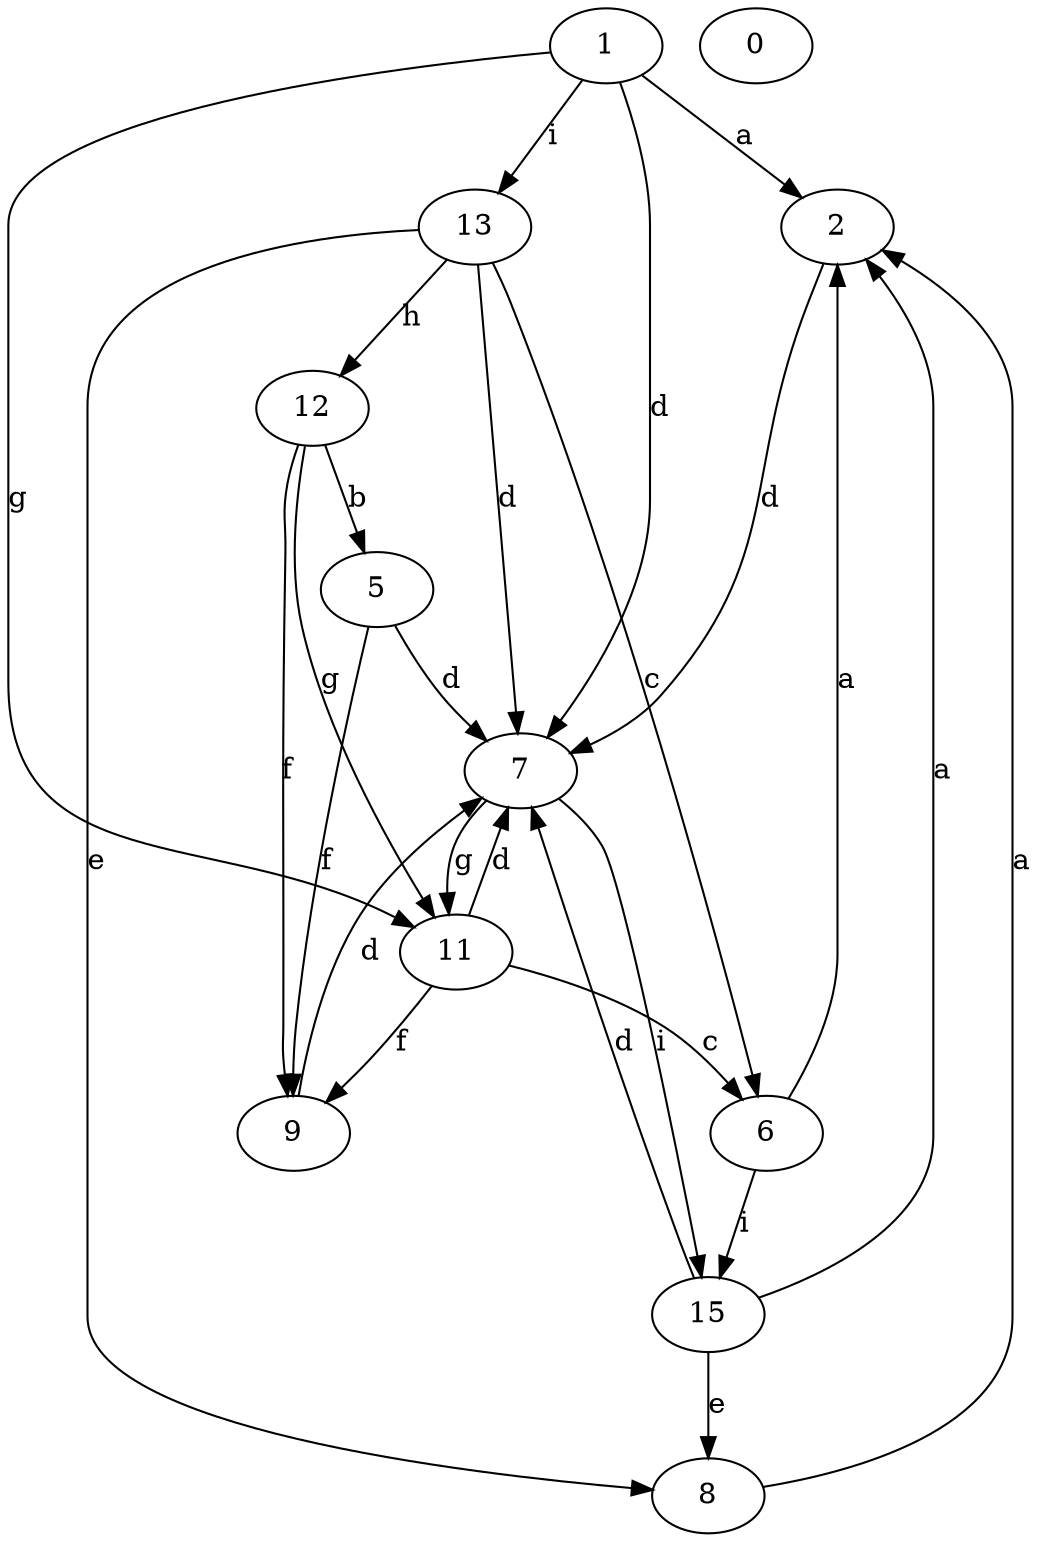 strict digraph  {
2;
5;
6;
7;
0;
8;
9;
11;
12;
13;
15;
1;
2 -> 7  [label=d];
5 -> 7  [label=d];
5 -> 9  [label=f];
6 -> 2  [label=a];
6 -> 15  [label=i];
7 -> 11  [label=g];
7 -> 15  [label=i];
8 -> 2  [label=a];
9 -> 7  [label=d];
11 -> 6  [label=c];
11 -> 7  [label=d];
11 -> 9  [label=f];
12 -> 5  [label=b];
12 -> 9  [label=f];
12 -> 11  [label=g];
13 -> 6  [label=c];
13 -> 7  [label=d];
13 -> 8  [label=e];
13 -> 12  [label=h];
15 -> 2  [label=a];
15 -> 7  [label=d];
15 -> 8  [label=e];
1 -> 2  [label=a];
1 -> 7  [label=d];
1 -> 11  [label=g];
1 -> 13  [label=i];
}
